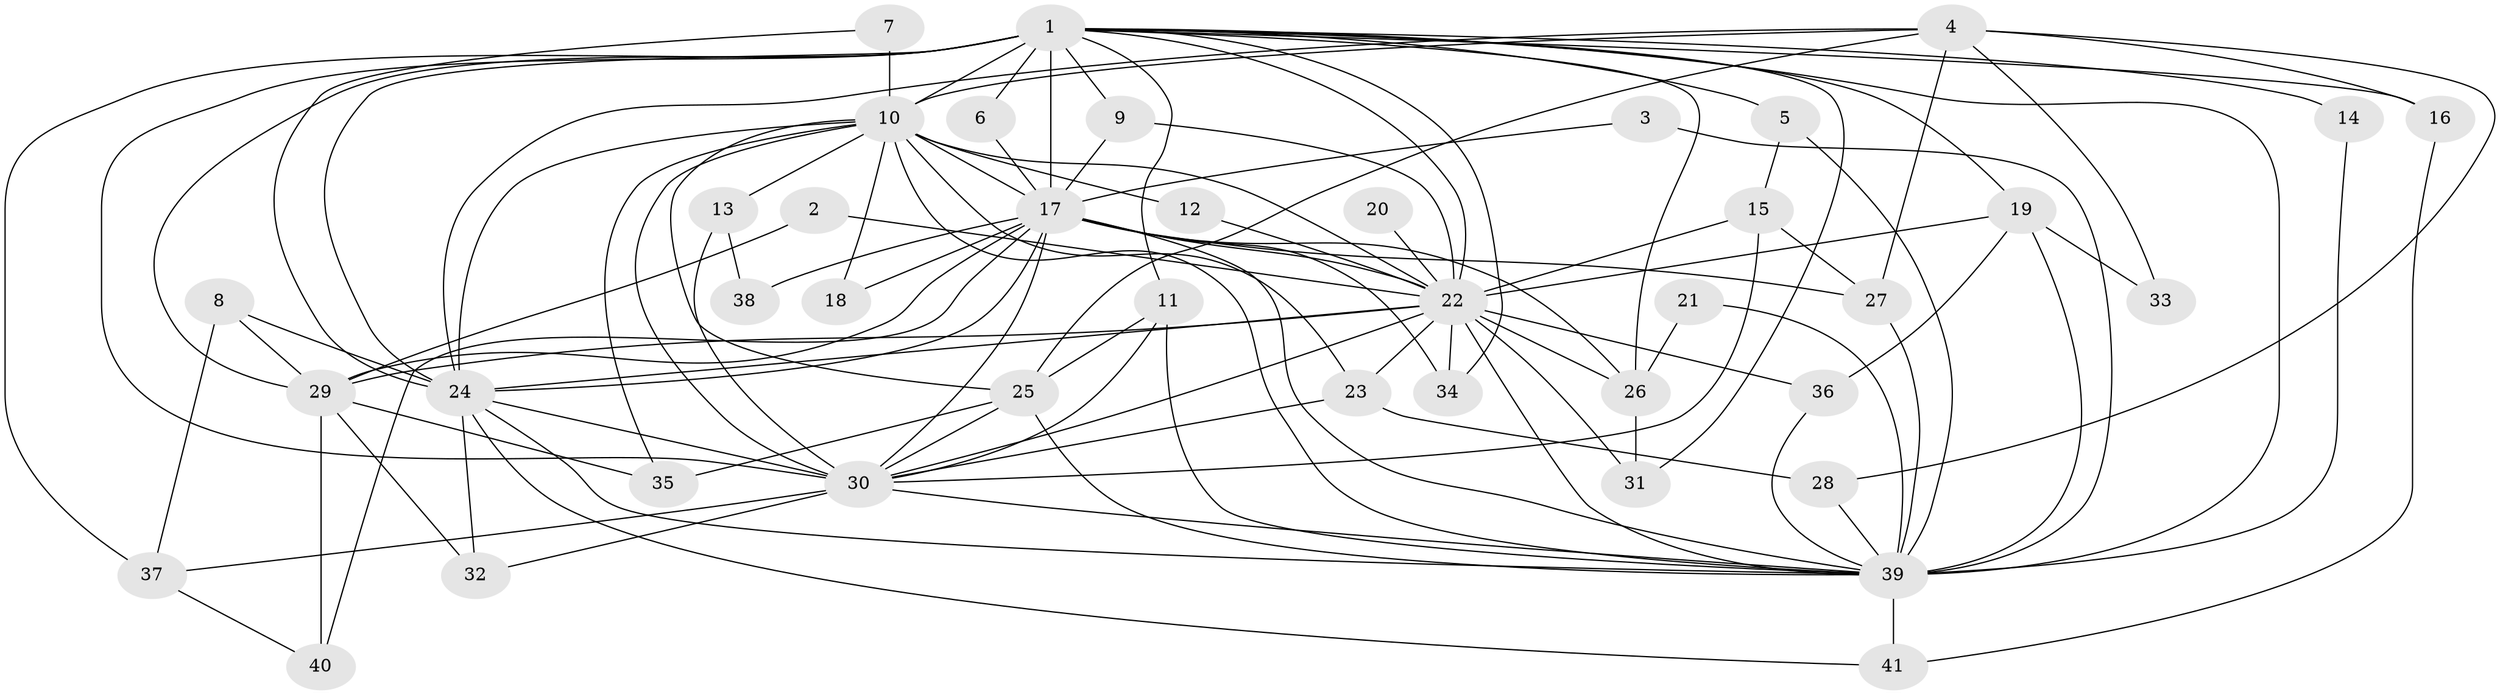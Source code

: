 // original degree distribution, {26: 0.012345679012345678, 13: 0.012345679012345678, 16: 0.024691358024691357, 23: 0.012345679012345678, 19: 0.012345679012345678, 22: 0.012345679012345678, 20: 0.012345679012345678, 10: 0.012345679012345678, 14: 0.012345679012345678, 9: 0.012345679012345678, 6: 0.012345679012345678, 7: 0.012345679012345678, 5: 0.037037037037037035, 3: 0.2222222222222222, 2: 0.5185185185185185, 4: 0.06172839506172839}
// Generated by graph-tools (version 1.1) at 2025/01/03/09/25 03:01:36]
// undirected, 41 vertices, 109 edges
graph export_dot {
graph [start="1"]
  node [color=gray90,style=filled];
  1;
  2;
  3;
  4;
  5;
  6;
  7;
  8;
  9;
  10;
  11;
  12;
  13;
  14;
  15;
  16;
  17;
  18;
  19;
  20;
  21;
  22;
  23;
  24;
  25;
  26;
  27;
  28;
  29;
  30;
  31;
  32;
  33;
  34;
  35;
  36;
  37;
  38;
  39;
  40;
  41;
  1 -- 5 [weight=1.0];
  1 -- 6 [weight=2.0];
  1 -- 9 [weight=1.0];
  1 -- 10 [weight=4.0];
  1 -- 11 [weight=1.0];
  1 -- 14 [weight=2.0];
  1 -- 16 [weight=1.0];
  1 -- 17 [weight=5.0];
  1 -- 19 [weight=1.0];
  1 -- 22 [weight=4.0];
  1 -- 24 [weight=5.0];
  1 -- 26 [weight=1.0];
  1 -- 29 [weight=1.0];
  1 -- 30 [weight=4.0];
  1 -- 31 [weight=1.0];
  1 -- 34 [weight=1.0];
  1 -- 37 [weight=1.0];
  1 -- 39 [weight=5.0];
  2 -- 22 [weight=1.0];
  2 -- 29 [weight=1.0];
  3 -- 17 [weight=1.0];
  3 -- 39 [weight=1.0];
  4 -- 10 [weight=1.0];
  4 -- 16 [weight=1.0];
  4 -- 24 [weight=1.0];
  4 -- 25 [weight=1.0];
  4 -- 27 [weight=1.0];
  4 -- 28 [weight=1.0];
  4 -- 33 [weight=1.0];
  5 -- 15 [weight=1.0];
  5 -- 39 [weight=1.0];
  6 -- 17 [weight=1.0];
  7 -- 10 [weight=2.0];
  7 -- 24 [weight=1.0];
  8 -- 24 [weight=2.0];
  8 -- 29 [weight=1.0];
  8 -- 37 [weight=1.0];
  9 -- 17 [weight=1.0];
  9 -- 22 [weight=1.0];
  10 -- 12 [weight=1.0];
  10 -- 13 [weight=1.0];
  10 -- 17 [weight=1.0];
  10 -- 18 [weight=1.0];
  10 -- 22 [weight=2.0];
  10 -- 23 [weight=1.0];
  10 -- 24 [weight=1.0];
  10 -- 25 [weight=1.0];
  10 -- 30 [weight=1.0];
  10 -- 35 [weight=1.0];
  10 -- 39 [weight=2.0];
  11 -- 25 [weight=1.0];
  11 -- 30 [weight=1.0];
  11 -- 39 [weight=1.0];
  12 -- 22 [weight=1.0];
  13 -- 30 [weight=1.0];
  13 -- 38 [weight=1.0];
  14 -- 39 [weight=1.0];
  15 -- 22 [weight=2.0];
  15 -- 27 [weight=1.0];
  15 -- 30 [weight=1.0];
  16 -- 41 [weight=1.0];
  17 -- 18 [weight=1.0];
  17 -- 22 [weight=1.0];
  17 -- 24 [weight=1.0];
  17 -- 26 [weight=1.0];
  17 -- 27 [weight=1.0];
  17 -- 29 [weight=2.0];
  17 -- 30 [weight=2.0];
  17 -- 34 [weight=1.0];
  17 -- 38 [weight=1.0];
  17 -- 39 [weight=1.0];
  17 -- 40 [weight=1.0];
  19 -- 22 [weight=1.0];
  19 -- 33 [weight=1.0];
  19 -- 36 [weight=1.0];
  19 -- 39 [weight=1.0];
  20 -- 22 [weight=1.0];
  21 -- 26 [weight=1.0];
  21 -- 39 [weight=2.0];
  22 -- 23 [weight=1.0];
  22 -- 24 [weight=1.0];
  22 -- 26 [weight=1.0];
  22 -- 29 [weight=1.0];
  22 -- 30 [weight=2.0];
  22 -- 31 [weight=1.0];
  22 -- 34 [weight=1.0];
  22 -- 36 [weight=2.0];
  22 -- 39 [weight=1.0];
  23 -- 28 [weight=1.0];
  23 -- 30 [weight=1.0];
  24 -- 30 [weight=1.0];
  24 -- 32 [weight=1.0];
  24 -- 39 [weight=1.0];
  24 -- 41 [weight=1.0];
  25 -- 30 [weight=1.0];
  25 -- 35 [weight=1.0];
  25 -- 39 [weight=1.0];
  26 -- 31 [weight=1.0];
  27 -- 39 [weight=1.0];
  28 -- 39 [weight=1.0];
  29 -- 32 [weight=1.0];
  29 -- 35 [weight=1.0];
  29 -- 40 [weight=1.0];
  30 -- 32 [weight=1.0];
  30 -- 37 [weight=1.0];
  30 -- 39 [weight=1.0];
  36 -- 39 [weight=1.0];
  37 -- 40 [weight=1.0];
  39 -- 41 [weight=1.0];
}
